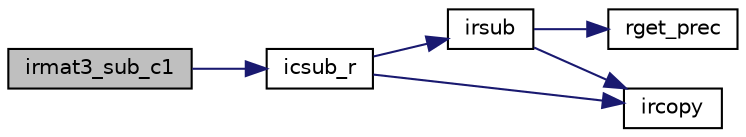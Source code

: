 digraph "irmat3_sub_c1"
{
  edge [fontname="Helvetica",fontsize="10",labelfontname="Helvetica",labelfontsize="10"];
  node [fontname="Helvetica",fontsize="10",shape=record];
  rankdir="LR";
  Node404 [label="irmat3_sub_c1",height=0.2,width=0.4,color="black", fillcolor="grey75", style="filled", fontcolor="black"];
  Node404 -> Node405 [color="midnightblue",fontsize="10",style="solid",fontname="Helvetica"];
  Node405 [label="icsub_r",height=0.2,width=0.4,color="black", fillcolor="white", style="filled",URL="$icmulti_8c.html#a84df46ac01fe5d7afec4c9f6d78efa53",tooltip="引き算 [z0,z1]=[x0,x1]-[y0,y1] "];
  Node405 -> Node406 [color="midnightblue",fontsize="10",style="solid",fontname="Helvetica"];
  Node406 [label="irsub",height=0.2,width=0.4,color="black", fillcolor="white", style="filled",URL="$irmulti_8c.html#ad83b8a1e9ca77caeaf833f866853ac35",tooltip="引き算 [z0,z1]=[x0,x1]-[y0,y1] "];
  Node406 -> Node407 [color="midnightblue",fontsize="10",style="solid",fontname="Helvetica"];
  Node407 [label="rget_prec",height=0.2,width=0.4,color="black", fillcolor="white", style="filled",URL="$is__rmulti_8h.html#ad9bc8d534620527dc3c46ef4c9d04442",tooltip="rmulti型の浮動小数点数の精度(ビット数)を取得. "];
  Node406 -> Node408 [color="midnightblue",fontsize="10",style="solid",fontname="Helvetica"];
  Node408 [label="ircopy",height=0.2,width=0.4,color="black", fillcolor="white", style="filled",URL="$irmulti_8c.html#aaf2192a33e04cbba12da47550fde287e",tooltip="コピー [y0,y1]=[x0,x1]. "];
  Node405 -> Node408 [color="midnightblue",fontsize="10",style="solid",fontname="Helvetica"];
}
